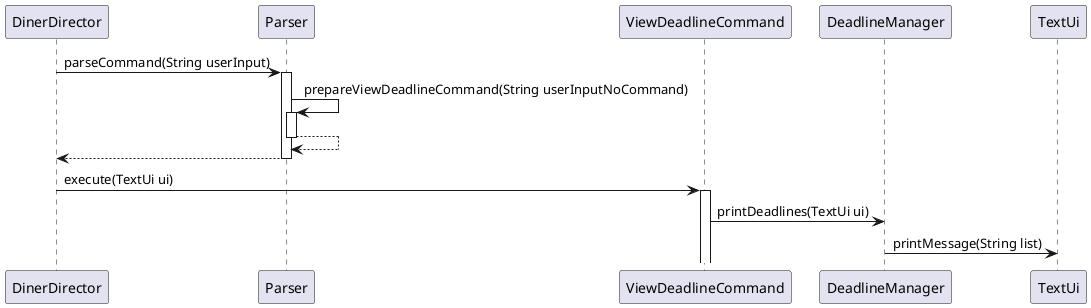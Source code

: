 @startuml
'https://plantuml.com/sequence-diagram

DinerDirector -> Parser: parseCommand(String userInput)
activate Parser

Parser -> Parser: prepareViewDeadlineCommand(String userInputNoCommand)
activate Parser
Parser --> Parser
deactivate Parser

Parser --> DinerDirector
deactivate Parser

DinerDirector -> ViewDeadlineCommand: execute(TextUi ui)
activate ViewDeadlineCommand

ViewDeadlineCommand -> DeadlineManager: printDeadlines(TextUi ui)

DeadlineManager -> TextUi: printMessage(String list)

@enduml
